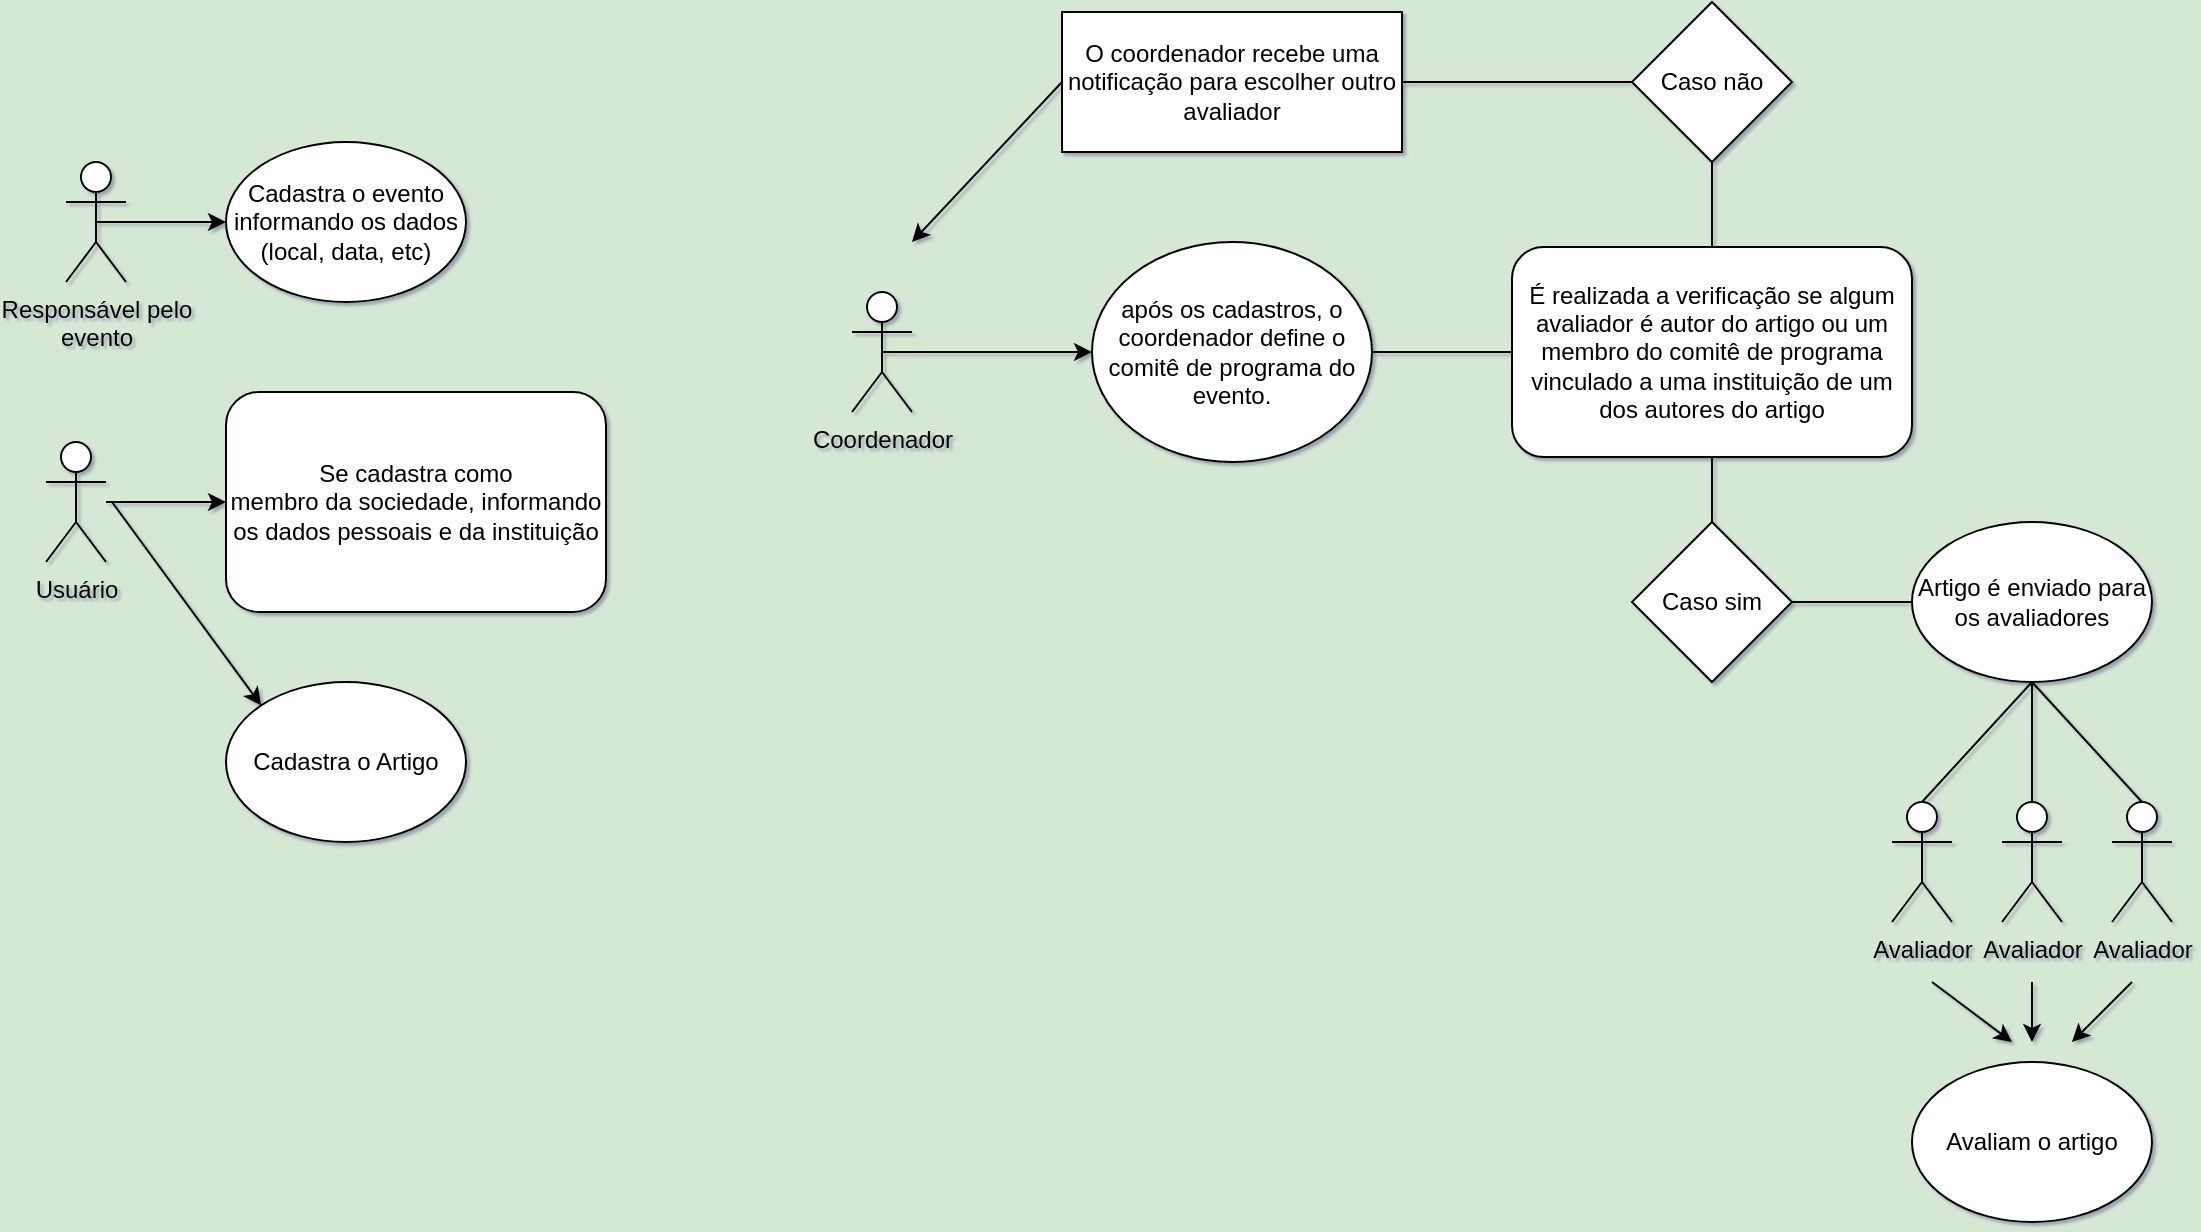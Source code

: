 <mxfile version="19.0.3" type="github">
  <diagram id="jAwHWV7zoyLVhlkX6k6m" name="Page-1">
    <mxGraphModel dx="2249" dy="705" grid="1" gridSize="10" guides="1" tooltips="1" connect="1" arrows="1" fold="1" page="1" pageScale="1" pageWidth="827" pageHeight="1169" background="#D5E8D4" math="0" shadow="1">
      <root>
        <mxCell id="0" />
        <mxCell id="1" parent="0" />
        <object label="Usuário" id="x92N0MeoW_DuO3bZxoaV-2">
          <mxCell style="shape=umlActor;verticalLabelPosition=bottom;verticalAlign=top;html=1;outlineConnect=0;" parent="1" vertex="1">
            <mxGeometry x="-693" y="340" width="30" height="60" as="geometry" />
          </mxCell>
        </object>
        <mxCell id="MpPONn-i2ouNZNEgmaMk-1" value="" style="endArrow=classic;html=1;rounded=0;entryX=0;entryY=0.5;entryDx=0;entryDy=0;" edge="1" parent="1" target="MpPONn-i2ouNZNEgmaMk-24">
          <mxGeometry width="50" height="50" relative="1" as="geometry">
            <mxPoint x="-663" y="370" as="sourcePoint" />
            <mxPoint x="-563" y="390" as="targetPoint" />
          </mxGeometry>
        </mxCell>
        <object label="Responsável pelo&lt;br&gt;evento" id="MpPONn-i2ouNZNEgmaMk-6">
          <mxCell style="shape=umlActor;verticalLabelPosition=bottom;verticalAlign=top;html=1;outlineConnect=0;" vertex="1" parent="1">
            <mxGeometry x="-683" y="200" width="30" height="60" as="geometry" />
          </mxCell>
        </object>
        <mxCell id="MpPONn-i2ouNZNEgmaMk-7" value="Cadastra o evento&lt;br&gt;informando os dados&lt;br&gt;(local, data, etc)" style="ellipse;whiteSpace=wrap;html=1;" vertex="1" parent="1">
          <mxGeometry x="-603" y="190" width="120" height="80" as="geometry" />
        </mxCell>
        <mxCell id="MpPONn-i2ouNZNEgmaMk-11" value="" style="endArrow=classic;html=1;rounded=0;exitX=0.5;exitY=0.5;exitDx=0;exitDy=0;exitPerimeter=0;" edge="1" parent="1" source="MpPONn-i2ouNZNEgmaMk-6" target="MpPONn-i2ouNZNEgmaMk-7">
          <mxGeometry width="50" height="50" relative="1" as="geometry">
            <mxPoint x="-863" y="360" as="sourcePoint" />
            <mxPoint x="-813" y="310" as="targetPoint" />
          </mxGeometry>
        </mxCell>
        <object label="Coordenador" id="MpPONn-i2ouNZNEgmaMk-16">
          <mxCell style="shape=umlActor;verticalLabelPosition=bottom;verticalAlign=top;html=1;outlineConnect=0;" vertex="1" parent="1">
            <mxGeometry x="-290" y="265" width="30" height="60" as="geometry" />
          </mxCell>
        </object>
        <mxCell id="MpPONn-i2ouNZNEgmaMk-17" value="após os cadastros, o coordenador define o comitê de programa do evento." style="ellipse;whiteSpace=wrap;html=1;" vertex="1" parent="1">
          <mxGeometry x="-170" y="240" width="140" height="110" as="geometry" />
        </mxCell>
        <mxCell id="MpPONn-i2ouNZNEgmaMk-19" value="" style="endArrow=classic;html=1;rounded=0;exitX=0.5;exitY=0.5;exitDx=0;exitDy=0;exitPerimeter=0;entryX=0;entryY=0.5;entryDx=0;entryDy=0;" edge="1" parent="1" source="MpPONn-i2ouNZNEgmaMk-16" target="MpPONn-i2ouNZNEgmaMk-17">
          <mxGeometry width="50" height="50" relative="1" as="geometry">
            <mxPoint x="-60" y="265" as="sourcePoint" />
            <mxPoint x="-10" y="215" as="targetPoint" />
          </mxGeometry>
        </mxCell>
        <mxCell id="MpPONn-i2ouNZNEgmaMk-24" value="&lt;span style=&quot;&quot;&gt;Se cadastra como&lt;/span&gt;&lt;br style=&quot;&quot;&gt;&lt;span style=&quot;&quot;&gt;membro da sociedade, informando os dados pessoais e da instituição&lt;/span&gt;" style="rounded=1;whiteSpace=wrap;html=1;" vertex="1" parent="1">
          <mxGeometry x="-603" y="315" width="190" height="110" as="geometry" />
        </mxCell>
        <mxCell id="MpPONn-i2ouNZNEgmaMk-29" value="Cadastra o Artigo" style="ellipse;whiteSpace=wrap;html=1;" vertex="1" parent="1">
          <mxGeometry x="-603" y="460" width="120" height="80" as="geometry" />
        </mxCell>
        <mxCell id="MpPONn-i2ouNZNEgmaMk-30" value="" style="endArrow=classic;html=1;rounded=0;entryX=0;entryY=0;entryDx=0;entryDy=0;" edge="1" parent="1" target="MpPONn-i2ouNZNEgmaMk-29">
          <mxGeometry width="50" height="50" relative="1" as="geometry">
            <mxPoint x="-660" y="370" as="sourcePoint" />
            <mxPoint x="-610" y="460" as="targetPoint" />
          </mxGeometry>
        </mxCell>
        <object label="Avaliador" id="MpPONn-i2ouNZNEgmaMk-31">
          <mxCell style="shape=umlActor;verticalLabelPosition=bottom;verticalAlign=top;html=1;outlineConnect=0;" vertex="1" parent="1">
            <mxGeometry x="230" y="520" width="30" height="60" as="geometry" />
          </mxCell>
        </object>
        <object label="Avaliador" id="MpPONn-i2ouNZNEgmaMk-32">
          <mxCell style="shape=umlActor;verticalLabelPosition=bottom;verticalAlign=top;html=1;outlineConnect=0;" vertex="1" parent="1">
            <mxGeometry x="285" y="520" width="30" height="60" as="geometry" />
          </mxCell>
        </object>
        <object label="Avaliador" id="MpPONn-i2ouNZNEgmaMk-33">
          <mxCell style="shape=umlActor;verticalLabelPosition=bottom;verticalAlign=top;html=1;outlineConnect=0;" vertex="1" parent="1">
            <mxGeometry x="340" y="520" width="30" height="60" as="geometry" />
          </mxCell>
        </object>
        <mxCell id="MpPONn-i2ouNZNEgmaMk-40" value="É realizada a verificação se algum avaliador é&amp;nbsp;autor do artigo ou um membro do comitê de programa vinculado a uma instituição de um dos autores do artigo" style="rounded=1;whiteSpace=wrap;html=1;" vertex="1" parent="1">
          <mxGeometry x="40" y="242.5" width="200" height="105" as="geometry" />
        </mxCell>
        <mxCell id="MpPONn-i2ouNZNEgmaMk-41" value="" style="endArrow=none;html=1;rounded=0;exitX=1;exitY=0.5;exitDx=0;exitDy=0;entryX=0;entryY=0.5;entryDx=0;entryDy=0;" edge="1" parent="1" source="MpPONn-i2ouNZNEgmaMk-17" target="MpPONn-i2ouNZNEgmaMk-40">
          <mxGeometry width="50" height="50" relative="1" as="geometry">
            <mxPoint x="-290" y="390" as="sourcePoint" />
            <mxPoint x="-240" y="340" as="targetPoint" />
          </mxGeometry>
        </mxCell>
        <mxCell id="MpPONn-i2ouNZNEgmaMk-43" value="Caso sim" style="rhombus;whiteSpace=wrap;html=1;" vertex="1" parent="1">
          <mxGeometry x="100" y="380" width="80" height="80" as="geometry" />
        </mxCell>
        <mxCell id="MpPONn-i2ouNZNEgmaMk-44" value="Caso não" style="rhombus;whiteSpace=wrap;html=1;" vertex="1" parent="1">
          <mxGeometry x="100" y="120" width="80" height="80" as="geometry" />
        </mxCell>
        <mxCell id="MpPONn-i2ouNZNEgmaMk-45" value="Artigo é enviado para os avaliadores" style="ellipse;whiteSpace=wrap;html=1;" vertex="1" parent="1">
          <mxGeometry x="240" y="380" width="120" height="80" as="geometry" />
        </mxCell>
        <mxCell id="MpPONn-i2ouNZNEgmaMk-46" value="" style="endArrow=none;html=1;rounded=0;exitX=0.5;exitY=1;exitDx=0;exitDy=0;" edge="1" parent="1" source="MpPONn-i2ouNZNEgmaMk-40" target="MpPONn-i2ouNZNEgmaMk-43">
          <mxGeometry width="50" height="50" relative="1" as="geometry">
            <mxPoint x="-290" y="390" as="sourcePoint" />
            <mxPoint x="-240" y="340" as="targetPoint" />
          </mxGeometry>
        </mxCell>
        <mxCell id="MpPONn-i2ouNZNEgmaMk-47" value="" style="endArrow=none;html=1;rounded=0;exitX=1;exitY=0.5;exitDx=0;exitDy=0;entryX=0;entryY=0.5;entryDx=0;entryDy=0;" edge="1" parent="1" source="MpPONn-i2ouNZNEgmaMk-43" target="MpPONn-i2ouNZNEgmaMk-45">
          <mxGeometry width="50" height="50" relative="1" as="geometry">
            <mxPoint x="-290" y="390" as="sourcePoint" />
            <mxPoint x="-240" y="340" as="targetPoint" />
          </mxGeometry>
        </mxCell>
        <mxCell id="MpPONn-i2ouNZNEgmaMk-48" value="" style="endArrow=none;html=1;rounded=0;entryX=0.5;entryY=0;entryDx=0;entryDy=0;exitX=0.5;exitY=1;exitDx=0;exitDy=0;" edge="1" parent="1" source="MpPONn-i2ouNZNEgmaMk-44" target="MpPONn-i2ouNZNEgmaMk-40">
          <mxGeometry width="50" height="50" relative="1" as="geometry">
            <mxPoint x="-290" y="390" as="sourcePoint" />
            <mxPoint x="-240" y="340" as="targetPoint" />
          </mxGeometry>
        </mxCell>
        <mxCell id="MpPONn-i2ouNZNEgmaMk-50" value="O coordenador recebe uma notificação para escolher outro avaliador" style="rounded=0;whiteSpace=wrap;html=1;" vertex="1" parent="1">
          <mxGeometry x="-185" y="125" width="170" height="70" as="geometry" />
        </mxCell>
        <mxCell id="MpPONn-i2ouNZNEgmaMk-51" value="" style="endArrow=none;html=1;rounded=0;entryX=0.5;entryY=1;entryDx=0;entryDy=0;exitX=0.5;exitY=0;exitDx=0;exitDy=0;exitPerimeter=0;" edge="1" parent="1" source="MpPONn-i2ouNZNEgmaMk-31" target="MpPONn-i2ouNZNEgmaMk-45">
          <mxGeometry width="50" height="50" relative="1" as="geometry">
            <mxPoint x="-290" y="360" as="sourcePoint" />
            <mxPoint x="-240" y="310" as="targetPoint" />
          </mxGeometry>
        </mxCell>
        <mxCell id="MpPONn-i2ouNZNEgmaMk-52" value="" style="endArrow=none;html=1;rounded=0;entryX=0.5;entryY=1;entryDx=0;entryDy=0;exitX=0.5;exitY=0;exitDx=0;exitDy=0;exitPerimeter=0;" edge="1" parent="1" source="MpPONn-i2ouNZNEgmaMk-32" target="MpPONn-i2ouNZNEgmaMk-45">
          <mxGeometry width="50" height="50" relative="1" as="geometry">
            <mxPoint x="-290" y="360" as="sourcePoint" />
            <mxPoint x="-240" y="310" as="targetPoint" />
          </mxGeometry>
        </mxCell>
        <mxCell id="MpPONn-i2ouNZNEgmaMk-53" value="" style="endArrow=none;html=1;rounded=0;entryX=0.5;entryY=1;entryDx=0;entryDy=0;exitX=0.5;exitY=0;exitDx=0;exitDy=0;exitPerimeter=0;" edge="1" parent="1" source="MpPONn-i2ouNZNEgmaMk-33" target="MpPONn-i2ouNZNEgmaMk-45">
          <mxGeometry width="50" height="50" relative="1" as="geometry">
            <mxPoint x="-150" y="360" as="sourcePoint" />
            <mxPoint x="-100" y="310" as="targetPoint" />
          </mxGeometry>
        </mxCell>
        <mxCell id="MpPONn-i2ouNZNEgmaMk-54" value="" style="endArrow=none;html=1;rounded=0;entryX=0;entryY=0.5;entryDx=0;entryDy=0;exitX=1;exitY=0.5;exitDx=0;exitDy=0;" edge="1" parent="1" source="MpPONn-i2ouNZNEgmaMk-50" target="MpPONn-i2ouNZNEgmaMk-44">
          <mxGeometry width="50" height="50" relative="1" as="geometry">
            <mxPoint x="-150" y="360" as="sourcePoint" />
            <mxPoint x="-100" y="310" as="targetPoint" />
          </mxGeometry>
        </mxCell>
        <mxCell id="MpPONn-i2ouNZNEgmaMk-55" value="" style="endArrow=classic;html=1;rounded=0;exitX=0;exitY=0.5;exitDx=0;exitDy=0;" edge="1" parent="1" source="MpPONn-i2ouNZNEgmaMk-50">
          <mxGeometry width="50" height="50" relative="1" as="geometry">
            <mxPoint x="-150" y="360" as="sourcePoint" />
            <mxPoint x="-260" y="240" as="targetPoint" />
          </mxGeometry>
        </mxCell>
        <mxCell id="MpPONn-i2ouNZNEgmaMk-56" value="Avaliam o artigo" style="ellipse;whiteSpace=wrap;html=1;" vertex="1" parent="1">
          <mxGeometry x="240" y="650" width="120" height="80" as="geometry" />
        </mxCell>
        <mxCell id="MpPONn-i2ouNZNEgmaMk-57" value="" style="endArrow=classic;html=1;rounded=0;" edge="1" parent="1">
          <mxGeometry width="50" height="50" relative="1" as="geometry">
            <mxPoint x="250" y="610" as="sourcePoint" />
            <mxPoint x="290" y="640" as="targetPoint" />
          </mxGeometry>
        </mxCell>
        <mxCell id="MpPONn-i2ouNZNEgmaMk-58" value="" style="endArrow=classic;html=1;rounded=0;" edge="1" parent="1">
          <mxGeometry width="50" height="50" relative="1" as="geometry">
            <mxPoint x="300" y="610" as="sourcePoint" />
            <mxPoint x="300" y="640" as="targetPoint" />
          </mxGeometry>
        </mxCell>
        <mxCell id="MpPONn-i2ouNZNEgmaMk-59" value="" style="endArrow=classic;html=1;rounded=0;" edge="1" parent="1">
          <mxGeometry width="50" height="50" relative="1" as="geometry">
            <mxPoint x="350" y="610" as="sourcePoint" />
            <mxPoint x="320" y="640" as="targetPoint" />
          </mxGeometry>
        </mxCell>
      </root>
    </mxGraphModel>
  </diagram>
</mxfile>
